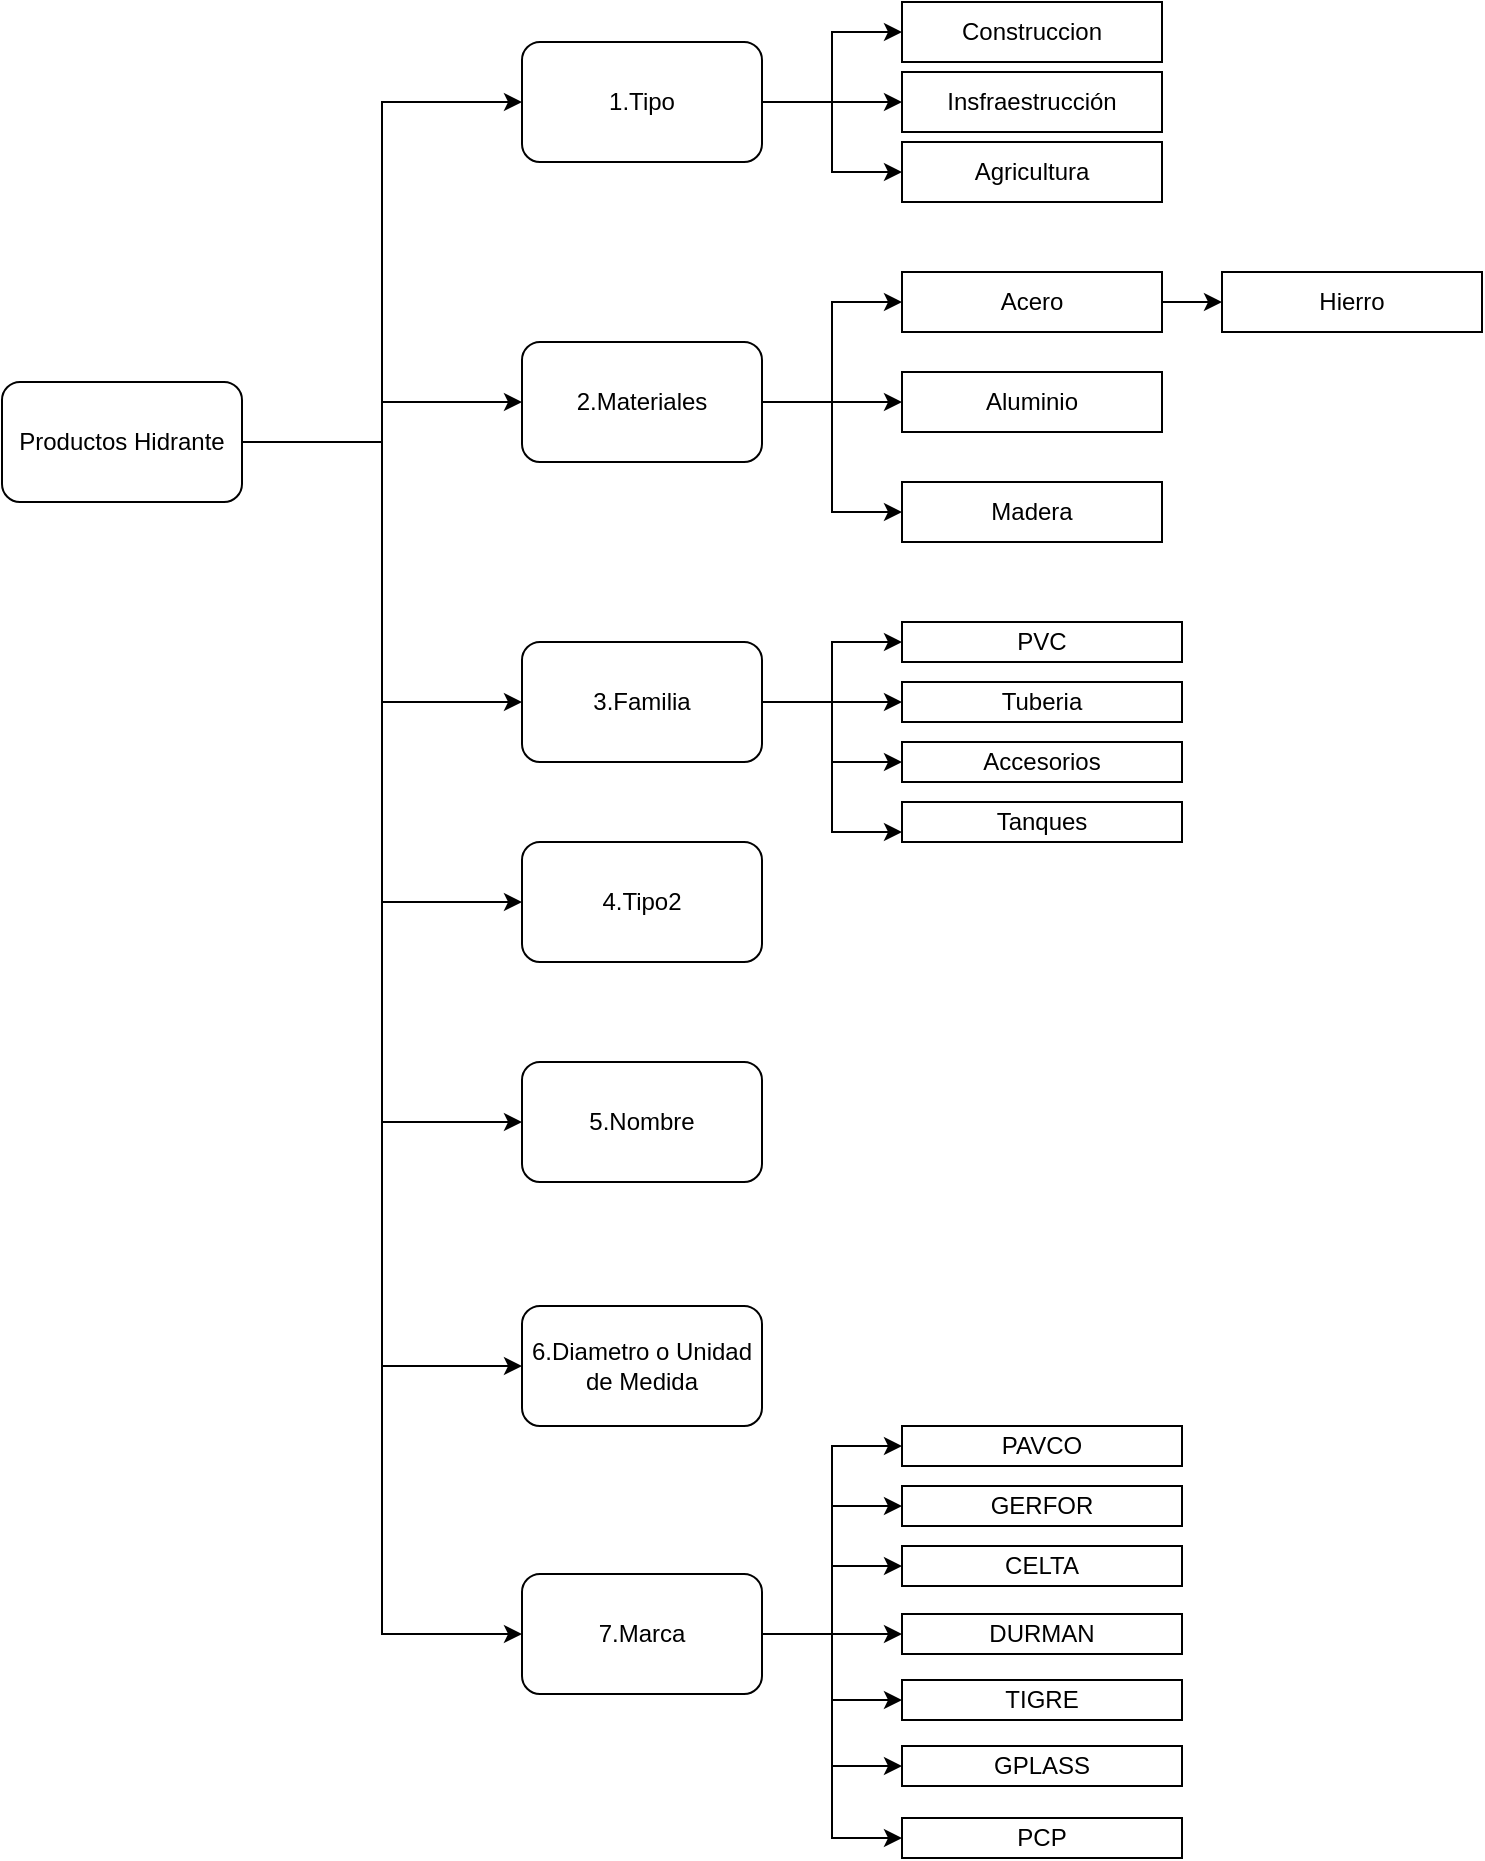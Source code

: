 <mxfile version="20.4.0" type="github">
  <diagram id="__M68CbVWENijR-hPRkH" name="Page-1">
    <mxGraphModel dx="939" dy="476" grid="1" gridSize="10" guides="1" tooltips="1" connect="1" arrows="1" fold="1" page="1" pageScale="1" pageWidth="850" pageHeight="1100" math="0" shadow="0">
      <root>
        <mxCell id="0" />
        <mxCell id="1" parent="0" />
        <mxCell id="xAeH5EZfIFP-68jPS97L-28" style="edgeStyle=orthogonalEdgeStyle;rounded=0;orthogonalLoop=1;jettySize=auto;html=1;entryX=0;entryY=0.5;entryDx=0;entryDy=0;" edge="1" parent="1" source="xAeH5EZfIFP-68jPS97L-1" target="xAeH5EZfIFP-68jPS97L-2">
          <mxGeometry relative="1" as="geometry" />
        </mxCell>
        <mxCell id="xAeH5EZfIFP-68jPS97L-29" style="edgeStyle=orthogonalEdgeStyle;rounded=0;orthogonalLoop=1;jettySize=auto;html=1;entryX=0;entryY=0.5;entryDx=0;entryDy=0;" edge="1" parent="1" source="xAeH5EZfIFP-68jPS97L-1" target="xAeH5EZfIFP-68jPS97L-3">
          <mxGeometry relative="1" as="geometry" />
        </mxCell>
        <mxCell id="xAeH5EZfIFP-68jPS97L-30" style="edgeStyle=orthogonalEdgeStyle;rounded=0;orthogonalLoop=1;jettySize=auto;html=1;entryX=0;entryY=0.5;entryDx=0;entryDy=0;" edge="1" parent="1" source="xAeH5EZfIFP-68jPS97L-1" target="xAeH5EZfIFP-68jPS97L-4">
          <mxGeometry relative="1" as="geometry" />
        </mxCell>
        <mxCell id="xAeH5EZfIFP-68jPS97L-31" style="edgeStyle=orthogonalEdgeStyle;rounded=0;orthogonalLoop=1;jettySize=auto;html=1;entryX=0;entryY=0.5;entryDx=0;entryDy=0;" edge="1" parent="1" source="xAeH5EZfIFP-68jPS97L-1" target="xAeH5EZfIFP-68jPS97L-5">
          <mxGeometry relative="1" as="geometry" />
        </mxCell>
        <mxCell id="xAeH5EZfIFP-68jPS97L-33" style="edgeStyle=orthogonalEdgeStyle;rounded=0;orthogonalLoop=1;jettySize=auto;html=1;entryX=0;entryY=0.5;entryDx=0;entryDy=0;" edge="1" parent="1" source="xAeH5EZfIFP-68jPS97L-1" target="xAeH5EZfIFP-68jPS97L-27">
          <mxGeometry relative="1" as="geometry" />
        </mxCell>
        <mxCell id="xAeH5EZfIFP-68jPS97L-34" style="edgeStyle=orthogonalEdgeStyle;rounded=0;orthogonalLoop=1;jettySize=auto;html=1;entryX=0;entryY=0.5;entryDx=0;entryDy=0;" edge="1" parent="1" source="xAeH5EZfIFP-68jPS97L-1" target="xAeH5EZfIFP-68jPS97L-7">
          <mxGeometry relative="1" as="geometry" />
        </mxCell>
        <mxCell id="xAeH5EZfIFP-68jPS97L-59" style="edgeStyle=orthogonalEdgeStyle;rounded=0;orthogonalLoop=1;jettySize=auto;html=1;entryX=0;entryY=0.5;entryDx=0;entryDy=0;" edge="1" parent="1" source="xAeH5EZfIFP-68jPS97L-1" target="xAeH5EZfIFP-68jPS97L-58">
          <mxGeometry relative="1" as="geometry" />
        </mxCell>
        <mxCell id="xAeH5EZfIFP-68jPS97L-1" value="Productos Hidrante" style="rounded=1;whiteSpace=wrap;html=1;" vertex="1" parent="1">
          <mxGeometry x="10" y="200" width="120" height="60" as="geometry" />
        </mxCell>
        <mxCell id="xAeH5EZfIFP-68jPS97L-16" style="edgeStyle=orthogonalEdgeStyle;rounded=0;orthogonalLoop=1;jettySize=auto;html=1;entryX=0;entryY=0.5;entryDx=0;entryDy=0;" edge="1" parent="1" source="xAeH5EZfIFP-68jPS97L-2" target="xAeH5EZfIFP-68jPS97L-13">
          <mxGeometry relative="1" as="geometry" />
        </mxCell>
        <mxCell id="xAeH5EZfIFP-68jPS97L-17" style="edgeStyle=orthogonalEdgeStyle;rounded=0;orthogonalLoop=1;jettySize=auto;html=1;" edge="1" parent="1" source="xAeH5EZfIFP-68jPS97L-2" target="xAeH5EZfIFP-68jPS97L-14">
          <mxGeometry relative="1" as="geometry" />
        </mxCell>
        <mxCell id="xAeH5EZfIFP-68jPS97L-18" style="edgeStyle=orthogonalEdgeStyle;rounded=0;orthogonalLoop=1;jettySize=auto;html=1;entryX=0;entryY=0.5;entryDx=0;entryDy=0;" edge="1" parent="1" source="xAeH5EZfIFP-68jPS97L-2" target="xAeH5EZfIFP-68jPS97L-15">
          <mxGeometry relative="1" as="geometry" />
        </mxCell>
        <mxCell id="xAeH5EZfIFP-68jPS97L-2" value="1.Tipo" style="rounded=1;whiteSpace=wrap;html=1;" vertex="1" parent="1">
          <mxGeometry x="270" y="30" width="120" height="60" as="geometry" />
        </mxCell>
        <mxCell id="xAeH5EZfIFP-68jPS97L-23" style="edgeStyle=orthogonalEdgeStyle;rounded=0;orthogonalLoop=1;jettySize=auto;html=1;entryX=0;entryY=0.5;entryDx=0;entryDy=0;" edge="1" parent="1" source="xAeH5EZfIFP-68jPS97L-3" target="xAeH5EZfIFP-68jPS97L-19">
          <mxGeometry relative="1" as="geometry" />
        </mxCell>
        <mxCell id="xAeH5EZfIFP-68jPS97L-24" style="edgeStyle=orthogonalEdgeStyle;rounded=0;orthogonalLoop=1;jettySize=auto;html=1;" edge="1" parent="1" source="xAeH5EZfIFP-68jPS97L-3" target="xAeH5EZfIFP-68jPS97L-20">
          <mxGeometry relative="1" as="geometry" />
        </mxCell>
        <mxCell id="xAeH5EZfIFP-68jPS97L-25" style="edgeStyle=orthogonalEdgeStyle;rounded=0;orthogonalLoop=1;jettySize=auto;html=1;entryX=0;entryY=0.5;entryDx=0;entryDy=0;" edge="1" parent="1" source="xAeH5EZfIFP-68jPS97L-3" target="xAeH5EZfIFP-68jPS97L-21">
          <mxGeometry relative="1" as="geometry" />
        </mxCell>
        <mxCell id="xAeH5EZfIFP-68jPS97L-26" style="edgeStyle=orthogonalEdgeStyle;rounded=0;orthogonalLoop=1;jettySize=auto;html=1;entryX=0;entryY=0.75;entryDx=0;entryDy=0;" edge="1" parent="1" source="xAeH5EZfIFP-68jPS97L-3" target="xAeH5EZfIFP-68jPS97L-22">
          <mxGeometry relative="1" as="geometry" />
        </mxCell>
        <mxCell id="xAeH5EZfIFP-68jPS97L-3" value="3.Familia" style="rounded=1;whiteSpace=wrap;html=1;" vertex="1" parent="1">
          <mxGeometry x="270" y="330" width="120" height="60" as="geometry" />
        </mxCell>
        <mxCell id="xAeH5EZfIFP-68jPS97L-4" value="4.Tipo2" style="rounded=1;whiteSpace=wrap;html=1;" vertex="1" parent="1">
          <mxGeometry x="270" y="430" width="120" height="60" as="geometry" />
        </mxCell>
        <mxCell id="xAeH5EZfIFP-68jPS97L-5" value="5.Nombre" style="rounded=1;whiteSpace=wrap;html=1;" vertex="1" parent="1">
          <mxGeometry x="270" y="540" width="120" height="60" as="geometry" />
        </mxCell>
        <mxCell id="xAeH5EZfIFP-68jPS97L-51" style="edgeStyle=orthogonalEdgeStyle;rounded=0;orthogonalLoop=1;jettySize=auto;html=1;entryX=0;entryY=0.5;entryDx=0;entryDy=0;" edge="1" parent="1" source="xAeH5EZfIFP-68jPS97L-7" target="xAeH5EZfIFP-68jPS97L-35">
          <mxGeometry relative="1" as="geometry" />
        </mxCell>
        <mxCell id="xAeH5EZfIFP-68jPS97L-52" style="edgeStyle=orthogonalEdgeStyle;rounded=0;orthogonalLoop=1;jettySize=auto;html=1;entryX=0;entryY=0.5;entryDx=0;entryDy=0;" edge="1" parent="1" source="xAeH5EZfIFP-68jPS97L-7" target="xAeH5EZfIFP-68jPS97L-36">
          <mxGeometry relative="1" as="geometry" />
        </mxCell>
        <mxCell id="xAeH5EZfIFP-68jPS97L-53" style="edgeStyle=orthogonalEdgeStyle;rounded=0;orthogonalLoop=1;jettySize=auto;html=1;entryX=0;entryY=0.5;entryDx=0;entryDy=0;" edge="1" parent="1" source="xAeH5EZfIFP-68jPS97L-7" target="xAeH5EZfIFP-68jPS97L-37">
          <mxGeometry relative="1" as="geometry" />
        </mxCell>
        <mxCell id="xAeH5EZfIFP-68jPS97L-54" style="edgeStyle=orthogonalEdgeStyle;rounded=0;orthogonalLoop=1;jettySize=auto;html=1;entryX=0;entryY=0.5;entryDx=0;entryDy=0;" edge="1" parent="1" source="xAeH5EZfIFP-68jPS97L-7" target="xAeH5EZfIFP-68jPS97L-38">
          <mxGeometry relative="1" as="geometry" />
        </mxCell>
        <mxCell id="xAeH5EZfIFP-68jPS97L-55" style="edgeStyle=orthogonalEdgeStyle;rounded=0;orthogonalLoop=1;jettySize=auto;html=1;entryX=0;entryY=0.5;entryDx=0;entryDy=0;" edge="1" parent="1" source="xAeH5EZfIFP-68jPS97L-7" target="xAeH5EZfIFP-68jPS97L-39">
          <mxGeometry relative="1" as="geometry" />
        </mxCell>
        <mxCell id="xAeH5EZfIFP-68jPS97L-56" style="edgeStyle=orthogonalEdgeStyle;rounded=0;orthogonalLoop=1;jettySize=auto;html=1;entryX=0;entryY=0.5;entryDx=0;entryDy=0;" edge="1" parent="1" source="xAeH5EZfIFP-68jPS97L-7" target="xAeH5EZfIFP-68jPS97L-41">
          <mxGeometry relative="1" as="geometry" />
        </mxCell>
        <mxCell id="xAeH5EZfIFP-68jPS97L-57" style="edgeStyle=orthogonalEdgeStyle;rounded=0;orthogonalLoop=1;jettySize=auto;html=1;entryX=0;entryY=0.5;entryDx=0;entryDy=0;" edge="1" parent="1" source="xAeH5EZfIFP-68jPS97L-7" target="xAeH5EZfIFP-68jPS97L-42">
          <mxGeometry relative="1" as="geometry" />
        </mxCell>
        <mxCell id="xAeH5EZfIFP-68jPS97L-7" value="7.Marca" style="rounded=1;whiteSpace=wrap;html=1;" vertex="1" parent="1">
          <mxGeometry x="270" y="796" width="120" height="60" as="geometry" />
        </mxCell>
        <mxCell id="xAeH5EZfIFP-68jPS97L-13" value="Construccion" style="rounded=0;whiteSpace=wrap;html=1;" vertex="1" parent="1">
          <mxGeometry x="460" y="10" width="130" height="30" as="geometry" />
        </mxCell>
        <mxCell id="xAeH5EZfIFP-68jPS97L-14" value="Insfraestrucción" style="rounded=0;whiteSpace=wrap;html=1;" vertex="1" parent="1">
          <mxGeometry x="460" y="45" width="130" height="30" as="geometry" />
        </mxCell>
        <mxCell id="xAeH5EZfIFP-68jPS97L-15" value="Agricultura" style="rounded=0;whiteSpace=wrap;html=1;" vertex="1" parent="1">
          <mxGeometry x="460" y="80" width="130" height="30" as="geometry" />
        </mxCell>
        <mxCell id="xAeH5EZfIFP-68jPS97L-19" value="PVC" style="rounded=0;whiteSpace=wrap;html=1;" vertex="1" parent="1">
          <mxGeometry x="460" y="320" width="140" height="20" as="geometry" />
        </mxCell>
        <mxCell id="xAeH5EZfIFP-68jPS97L-20" value="Tuberia" style="rounded=0;whiteSpace=wrap;html=1;" vertex="1" parent="1">
          <mxGeometry x="460" y="350" width="140" height="20" as="geometry" />
        </mxCell>
        <mxCell id="xAeH5EZfIFP-68jPS97L-21" value="Accesorios" style="rounded=0;whiteSpace=wrap;html=1;" vertex="1" parent="1">
          <mxGeometry x="460" y="380" width="140" height="20" as="geometry" />
        </mxCell>
        <mxCell id="xAeH5EZfIFP-68jPS97L-22" value="Tanques" style="rounded=0;whiteSpace=wrap;html=1;" vertex="1" parent="1">
          <mxGeometry x="460" y="410" width="140" height="20" as="geometry" />
        </mxCell>
        <mxCell id="xAeH5EZfIFP-68jPS97L-27" value="6.Diametro o Unidad de Medida" style="rounded=1;whiteSpace=wrap;html=1;" vertex="1" parent="1">
          <mxGeometry x="270" y="662" width="120" height="60" as="geometry" />
        </mxCell>
        <mxCell id="xAeH5EZfIFP-68jPS97L-35" value="PAVCO" style="rounded=0;whiteSpace=wrap;html=1;" vertex="1" parent="1">
          <mxGeometry x="460" y="722" width="140" height="20" as="geometry" />
        </mxCell>
        <mxCell id="xAeH5EZfIFP-68jPS97L-36" value="GERFOR" style="rounded=0;whiteSpace=wrap;html=1;" vertex="1" parent="1">
          <mxGeometry x="460" y="752" width="140" height="20" as="geometry" />
        </mxCell>
        <mxCell id="xAeH5EZfIFP-68jPS97L-37" value="CELTA" style="rounded=0;whiteSpace=wrap;html=1;" vertex="1" parent="1">
          <mxGeometry x="460" y="782" width="140" height="20" as="geometry" />
        </mxCell>
        <mxCell id="xAeH5EZfIFP-68jPS97L-38" value="DURMAN" style="rounded=0;whiteSpace=wrap;html=1;" vertex="1" parent="1">
          <mxGeometry x="460" y="816" width="140" height="20" as="geometry" />
        </mxCell>
        <mxCell id="xAeH5EZfIFP-68jPS97L-39" value="TIGRE" style="rounded=0;whiteSpace=wrap;html=1;" vertex="1" parent="1">
          <mxGeometry x="460" y="849" width="140" height="20" as="geometry" />
        </mxCell>
        <mxCell id="xAeH5EZfIFP-68jPS97L-41" value="GPLASS" style="rounded=0;whiteSpace=wrap;html=1;" vertex="1" parent="1">
          <mxGeometry x="460" y="882" width="140" height="20" as="geometry" />
        </mxCell>
        <mxCell id="xAeH5EZfIFP-68jPS97L-42" value="PCP" style="rounded=0;whiteSpace=wrap;html=1;" vertex="1" parent="1">
          <mxGeometry x="460" y="918" width="140" height="20" as="geometry" />
        </mxCell>
        <mxCell id="xAeH5EZfIFP-68jPS97L-63" style="edgeStyle=orthogonalEdgeStyle;rounded=0;orthogonalLoop=1;jettySize=auto;html=1;entryX=0;entryY=0.5;entryDx=0;entryDy=0;" edge="1" parent="1" source="xAeH5EZfIFP-68jPS97L-58" target="xAeH5EZfIFP-68jPS97L-60">
          <mxGeometry relative="1" as="geometry" />
        </mxCell>
        <mxCell id="xAeH5EZfIFP-68jPS97L-65" style="edgeStyle=orthogonalEdgeStyle;rounded=0;orthogonalLoop=1;jettySize=auto;html=1;entryX=0;entryY=0.5;entryDx=0;entryDy=0;" edge="1" parent="1" source="xAeH5EZfIFP-68jPS97L-58" target="xAeH5EZfIFP-68jPS97L-61">
          <mxGeometry relative="1" as="geometry" />
        </mxCell>
        <mxCell id="xAeH5EZfIFP-68jPS97L-66" style="edgeStyle=orthogonalEdgeStyle;rounded=0;orthogonalLoop=1;jettySize=auto;html=1;entryX=0;entryY=0.5;entryDx=0;entryDy=0;" edge="1" parent="1" source="xAeH5EZfIFP-68jPS97L-58" target="xAeH5EZfIFP-68jPS97L-62">
          <mxGeometry relative="1" as="geometry" />
        </mxCell>
        <mxCell id="xAeH5EZfIFP-68jPS97L-58" value="2.Materiales" style="rounded=1;whiteSpace=wrap;html=1;" vertex="1" parent="1">
          <mxGeometry x="270" y="180" width="120" height="60" as="geometry" />
        </mxCell>
        <mxCell id="xAeH5EZfIFP-68jPS97L-70" style="edgeStyle=orthogonalEdgeStyle;rounded=0;orthogonalLoop=1;jettySize=auto;html=1;" edge="1" parent="1" source="xAeH5EZfIFP-68jPS97L-60" target="xAeH5EZfIFP-68jPS97L-67">
          <mxGeometry relative="1" as="geometry" />
        </mxCell>
        <mxCell id="xAeH5EZfIFP-68jPS97L-60" value="Acero" style="rounded=0;whiteSpace=wrap;html=1;" vertex="1" parent="1">
          <mxGeometry x="460" y="145" width="130" height="30" as="geometry" />
        </mxCell>
        <mxCell id="xAeH5EZfIFP-68jPS97L-61" value="Aluminio" style="rounded=0;whiteSpace=wrap;html=1;" vertex="1" parent="1">
          <mxGeometry x="460" y="195" width="130" height="30" as="geometry" />
        </mxCell>
        <mxCell id="xAeH5EZfIFP-68jPS97L-62" value="Madera" style="rounded=0;whiteSpace=wrap;html=1;" vertex="1" parent="1">
          <mxGeometry x="460" y="250" width="130" height="30" as="geometry" />
        </mxCell>
        <mxCell id="xAeH5EZfIFP-68jPS97L-67" value="Hierro" style="rounded=0;whiteSpace=wrap;html=1;" vertex="1" parent="1">
          <mxGeometry x="620" y="145" width="130" height="30" as="geometry" />
        </mxCell>
      </root>
    </mxGraphModel>
  </diagram>
</mxfile>
